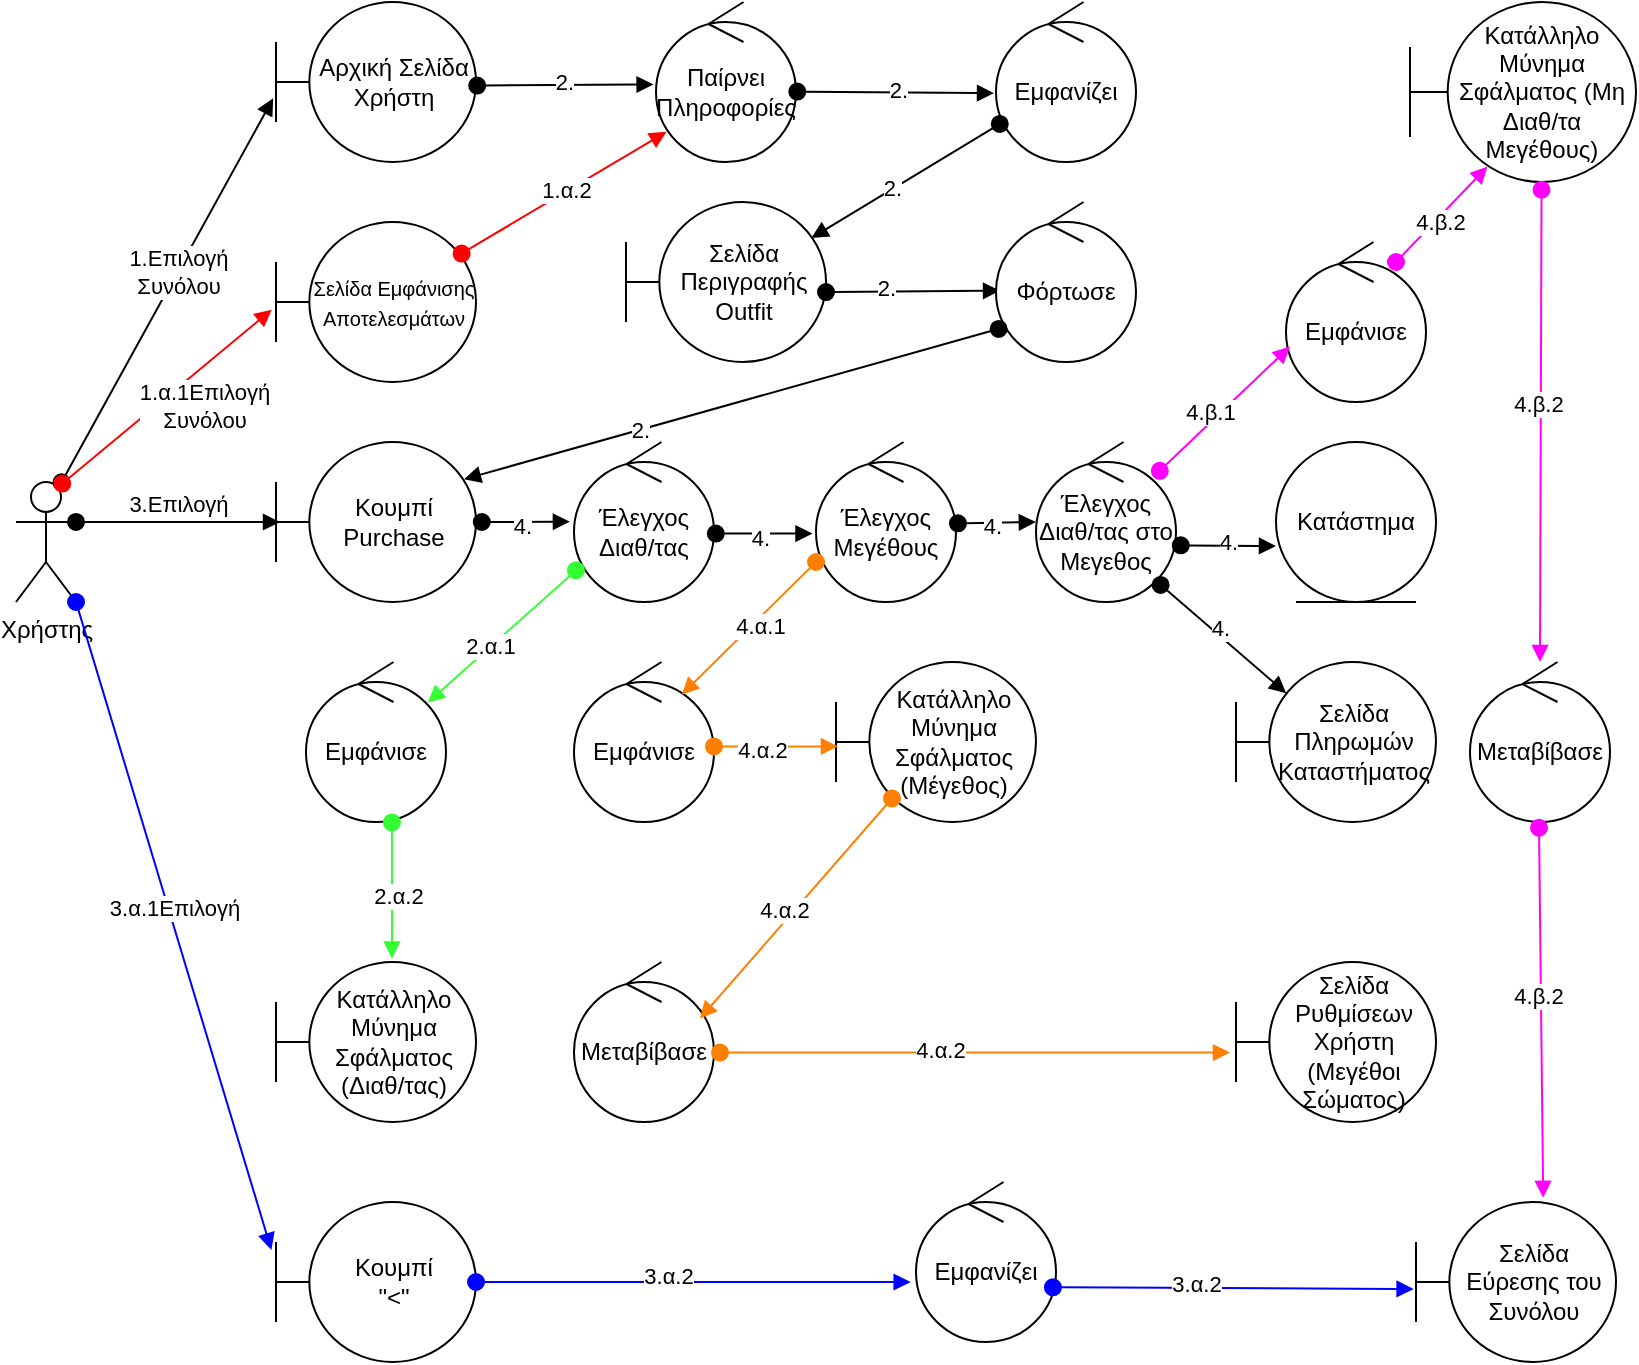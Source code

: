 <mxfile version="24.2.5" type="device">
  <diagram name="Σελίδα-1" id="c0uzWA4KZ7GL6QyTbvXv">
    <mxGraphModel dx="1290" dy="629" grid="1" gridSize="10" guides="1" tooltips="1" connect="1" arrows="1" fold="1" page="1" pageScale="1" pageWidth="827" pageHeight="1169" math="0" shadow="0">
      <root>
        <mxCell id="0" />
        <mxCell id="1" parent="0" />
        <mxCell id="ossWkHLXNniP_KbDqP73-1" value="Χρήστης" style="shape=umlActor;verticalLabelPosition=bottom;verticalAlign=top;html=1;" parent="1" vertex="1">
          <mxGeometry x="30" y="280" width="30" height="60" as="geometry" />
        </mxCell>
        <mxCell id="ossWkHLXNniP_KbDqP73-4" value="Αρχική Σελίδα&lt;br&gt;Χρήστη" style="shape=umlBoundary;whiteSpace=wrap;html=1;" parent="1" vertex="1">
          <mxGeometry x="160" y="40" width="100" height="80" as="geometry" />
        </mxCell>
        <mxCell id="ossWkHLXNniP_KbDqP73-6" value="Εμφανίζει" style="ellipse;shape=umlControl;whiteSpace=wrap;html=1;" parent="1" vertex="1">
          <mxGeometry x="520" y="40" width="70" height="80" as="geometry" />
        </mxCell>
        <mxCell id="ossWkHLXNniP_KbDqP73-8" value="Σελίδα Περιγραφής Outfit" style="shape=umlBoundary;whiteSpace=wrap;html=1;" parent="1" vertex="1">
          <mxGeometry x="335" y="140" width="100" height="80" as="geometry" />
        </mxCell>
        <mxCell id="6vYfxs9B-7xquveqUcep-1" value="Παίρνει Πληροφορίες" style="ellipse;shape=umlControl;whiteSpace=wrap;html=1;" parent="1" vertex="1">
          <mxGeometry x="350" y="40" width="70" height="80" as="geometry" />
        </mxCell>
        <mxCell id="6vYfxs9B-7xquveqUcep-4" value="" style="html=1;verticalAlign=bottom;startArrow=oval;startFill=1;endArrow=block;startSize=8;curved=0;rounded=0;exitX=1.009;exitY=0.56;exitDx=0;exitDy=0;exitPerimeter=0;entryX=-0.014;entryY=0.57;entryDx=0;entryDy=0;entryPerimeter=0;" parent="1" source="6vYfxs9B-7xquveqUcep-1" target="ossWkHLXNniP_KbDqP73-6" edge="1">
          <mxGeometry width="60" relative="1" as="geometry">
            <mxPoint x="281" y="92" as="sourcePoint" />
            <mxPoint x="360" y="92" as="targetPoint" />
          </mxGeometry>
        </mxCell>
        <mxCell id="6vYfxs9B-7xquveqUcep-52" value="2." style="edgeLabel;html=1;align=center;verticalAlign=middle;resizable=0;points=[];" parent="6vYfxs9B-7xquveqUcep-4" vertex="1" connectable="0">
          <mxGeometry x="0.021" y="1" relative="1" as="geometry">
            <mxPoint as="offset" />
          </mxGeometry>
        </mxCell>
        <mxCell id="6vYfxs9B-7xquveqUcep-6" value="Κουμπί Purchase" style="shape=umlBoundary;whiteSpace=wrap;html=1;" parent="1" vertex="1">
          <mxGeometry x="160" y="260" width="100" height="80" as="geometry" />
        </mxCell>
        <mxCell id="6vYfxs9B-7xquveqUcep-9" value="" style="html=1;verticalAlign=bottom;startArrow=oval;startFill=1;endArrow=block;startSize=8;curved=0;rounded=0;exitX=1;exitY=0.563;exitDx=0;exitDy=0;exitPerimeter=0;entryX=0.029;entryY=0.554;entryDx=0;entryDy=0;entryPerimeter=0;" parent="1" source="ossWkHLXNniP_KbDqP73-8" target="6vYfxs9B-7xquveqUcep-10" edge="1">
          <mxGeometry width="60" relative="1" as="geometry">
            <mxPoint x="280" y="190" as="sourcePoint" />
            <mxPoint x="460" y="190" as="targetPoint" />
          </mxGeometry>
        </mxCell>
        <mxCell id="6vYfxs9B-7xquveqUcep-54" value="2." style="edgeLabel;html=1;align=center;verticalAlign=middle;resizable=0;points=[];" parent="6vYfxs9B-7xquveqUcep-9" vertex="1" connectable="0">
          <mxGeometry x="-0.311" y="2" relative="1" as="geometry">
            <mxPoint as="offset" />
          </mxGeometry>
        </mxCell>
        <mxCell id="6vYfxs9B-7xquveqUcep-10" value="Φόρτωσε" style="ellipse;shape=umlControl;whiteSpace=wrap;html=1;" parent="1" vertex="1">
          <mxGeometry x="520" y="140" width="70" height="80" as="geometry" />
        </mxCell>
        <mxCell id="6vYfxs9B-7xquveqUcep-11" value="" style="html=1;verticalAlign=bottom;startArrow=oval;startFill=1;endArrow=block;startSize=8;curved=0;rounded=0;exitX=0.019;exitY=0.793;exitDx=0;exitDy=0;exitPerimeter=0;entryX=0.94;entryY=0.233;entryDx=0;entryDy=0;entryPerimeter=0;" parent="1" source="6vYfxs9B-7xquveqUcep-10" target="6vYfxs9B-7xquveqUcep-6" edge="1">
          <mxGeometry width="60" relative="1" as="geometry">
            <mxPoint x="320" y="280" as="sourcePoint" />
            <mxPoint x="380" y="280" as="targetPoint" />
          </mxGeometry>
        </mxCell>
        <mxCell id="6vYfxs9B-7xquveqUcep-55" value="2." style="edgeLabel;html=1;align=center;verticalAlign=middle;resizable=0;points=[];" parent="6vYfxs9B-7xquveqUcep-11" vertex="1" connectable="0">
          <mxGeometry x="0.343" relative="1" as="geometry">
            <mxPoint as="offset" />
          </mxGeometry>
        </mxCell>
        <mxCell id="6vYfxs9B-7xquveqUcep-12" value="3.Επιλογή" style="html=1;verticalAlign=bottom;startArrow=oval;startFill=1;endArrow=block;startSize=8;curved=0;rounded=0;exitX=1;exitY=0.333;exitDx=0;exitDy=0;exitPerimeter=0;entryX=0.02;entryY=0.5;entryDx=0;entryDy=0;entryPerimeter=0;" parent="1" source="ossWkHLXNniP_KbDqP73-1" target="6vYfxs9B-7xquveqUcep-6" edge="1">
          <mxGeometry width="60" relative="1" as="geometry">
            <mxPoint x="80" y="320" as="sourcePoint" />
            <mxPoint x="140" y="320" as="targetPoint" />
          </mxGeometry>
        </mxCell>
        <mxCell id="6vYfxs9B-7xquveqUcep-13" value="" style="html=1;verticalAlign=bottom;startArrow=oval;startFill=1;endArrow=block;startSize=8;curved=0;rounded=0;exitX=1.029;exitY=0.5;exitDx=0;exitDy=0;exitPerimeter=0;entryX=-0.029;entryY=0.498;entryDx=0;entryDy=0;entryPerimeter=0;" parent="1" source="6vYfxs9B-7xquveqUcep-6" target="6vYfxs9B-7xquveqUcep-61" edge="1">
          <mxGeometry width="60" relative="1" as="geometry">
            <mxPoint x="280" y="300" as="sourcePoint" />
            <mxPoint x="320" y="300" as="targetPoint" />
          </mxGeometry>
        </mxCell>
        <mxCell id="6vYfxs9B-7xquveqUcep-56" value="4." style="edgeLabel;html=1;align=center;verticalAlign=middle;resizable=0;points=[];" parent="6vYfxs9B-7xquveqUcep-13" vertex="1" connectable="0">
          <mxGeometry x="-0.086" y="-2" relative="1" as="geometry">
            <mxPoint as="offset" />
          </mxGeometry>
        </mxCell>
        <mxCell id="6vYfxs9B-7xquveqUcep-14" value="Έλεγχος Μεγέθους" style="ellipse;shape=umlControl;whiteSpace=wrap;html=1;" parent="1" vertex="1">
          <mxGeometry x="430" y="260" width="70" height="80" as="geometry" />
        </mxCell>
        <mxCell id="6vYfxs9B-7xquveqUcep-15" value="" style="html=1;verticalAlign=bottom;startArrow=oval;startFill=1;endArrow=block;startSize=8;curved=0;rounded=0;exitX=0.027;exitY=0.762;exitDx=0;exitDy=0;exitPerimeter=0;entryX=0.927;entryY=0.225;entryDx=0;entryDy=0;entryPerimeter=0;" parent="1" source="ossWkHLXNniP_KbDqP73-6" target="ossWkHLXNniP_KbDqP73-8" edge="1">
          <mxGeometry width="60" relative="1" as="geometry">
            <mxPoint x="280" y="200" as="sourcePoint" />
            <mxPoint x="482" y="199" as="targetPoint" />
          </mxGeometry>
        </mxCell>
        <mxCell id="6vYfxs9B-7xquveqUcep-53" value="2." style="edgeLabel;html=1;align=center;verticalAlign=middle;resizable=0;points=[];" parent="6vYfxs9B-7xquveqUcep-15" vertex="1" connectable="0">
          <mxGeometry x="0.137" y="-1" relative="1" as="geometry">
            <mxPoint as="offset" />
          </mxGeometry>
        </mxCell>
        <mxCell id="6vYfxs9B-7xquveqUcep-16" value="" style="html=1;verticalAlign=bottom;startArrow=oval;startFill=1;endArrow=block;startSize=8;curved=0;rounded=0;entryX=-0.001;entryY=0.5;entryDx=0;entryDy=0;entryPerimeter=0;exitX=1.014;exitY=0.508;exitDx=0;exitDy=0;exitPerimeter=0;strokeColor=default;" parent="1" source="6vYfxs9B-7xquveqUcep-14" target="6vYfxs9B-7xquveqUcep-17" edge="1">
          <mxGeometry width="60" relative="1" as="geometry">
            <mxPoint x="440" y="300" as="sourcePoint" />
            <mxPoint x="500" y="300" as="targetPoint" />
          </mxGeometry>
        </mxCell>
        <mxCell id="6vYfxs9B-7xquveqUcep-57" value="4." style="edgeLabel;html=1;align=center;verticalAlign=middle;resizable=0;points=[];" parent="6vYfxs9B-7xquveqUcep-16" vertex="1" connectable="0">
          <mxGeometry x="-0.16" y="-1" relative="1" as="geometry">
            <mxPoint as="offset" />
          </mxGeometry>
        </mxCell>
        <mxCell id="6vYfxs9B-7xquveqUcep-17" value="Έλεγχος Διαθ/τας στο Μεγεθος" style="ellipse;shape=umlControl;whiteSpace=wrap;html=1;" parent="1" vertex="1">
          <mxGeometry x="540" y="260" width="70" height="80" as="geometry" />
        </mxCell>
        <mxCell id="6vYfxs9B-7xquveqUcep-19" value="" style="html=1;verticalAlign=bottom;startArrow=oval;startFill=1;endArrow=block;startSize=8;curved=0;rounded=0;exitX=0.759;exitY=0.002;exitDx=0;exitDy=0;exitPerimeter=0;entryX=-0.014;entryY=0.602;entryDx=0;entryDy=0;entryPerimeter=0;" parent="1" source="ossWkHLXNniP_KbDqP73-1" target="ossWkHLXNniP_KbDqP73-4" edge="1">
          <mxGeometry width="60" relative="1" as="geometry">
            <mxPoint x="50" y="250" as="sourcePoint" />
            <mxPoint x="130" y="250" as="targetPoint" />
          </mxGeometry>
        </mxCell>
        <mxCell id="6vYfxs9B-7xquveqUcep-31" value="1.Επιλογή&lt;br&gt;Συνόλου" style="edgeLabel;html=1;align=center;verticalAlign=middle;resizable=0;points=[];" parent="6vYfxs9B-7xquveqUcep-19" vertex="1" connectable="0">
          <mxGeometry x="0.093" relative="1" as="geometry">
            <mxPoint as="offset" />
          </mxGeometry>
        </mxCell>
        <mxCell id="6vYfxs9B-7xquveqUcep-20" value="Κατάστημα" style="ellipse;shape=umlEntity;whiteSpace=wrap;html=1;" parent="1" vertex="1">
          <mxGeometry x="660" y="260" width="80" height="80" as="geometry" />
        </mxCell>
        <mxCell id="6vYfxs9B-7xquveqUcep-21" value="" style="html=1;verticalAlign=bottom;startArrow=oval;startFill=1;endArrow=block;startSize=8;curved=0;rounded=0;exitX=1.034;exitY=0.646;exitDx=0;exitDy=0;exitPerimeter=0;" parent="1" source="6vYfxs9B-7xquveqUcep-17" edge="1">
          <mxGeometry width="60" relative="1" as="geometry">
            <mxPoint x="600" y="310" as="sourcePoint" />
            <mxPoint x="660" y="312" as="targetPoint" />
          </mxGeometry>
        </mxCell>
        <mxCell id="6vYfxs9B-7xquveqUcep-59" value="4." style="edgeLabel;html=1;align=center;verticalAlign=middle;resizable=0;points=[];" parent="6vYfxs9B-7xquveqUcep-21" vertex="1" connectable="0">
          <mxGeometry x="-0.492" y="1" relative="1" as="geometry">
            <mxPoint x="11" y="-1" as="offset" />
          </mxGeometry>
        </mxCell>
        <mxCell id="6vYfxs9B-7xquveqUcep-22" value="Σελίδα Πληρωμών Καταστήματος" style="shape=umlBoundary;whiteSpace=wrap;html=1;" parent="1" vertex="1">
          <mxGeometry x="640" y="370" width="100" height="80" as="geometry" />
        </mxCell>
        <mxCell id="6vYfxs9B-7xquveqUcep-23" value="" style="html=1;verticalAlign=bottom;startArrow=oval;startFill=1;endArrow=block;startSize=8;curved=0;rounded=0;exitX=0.89;exitY=0.893;exitDx=0;exitDy=0;exitPerimeter=0;entryX=0.251;entryY=0.195;entryDx=0;entryDy=0;entryPerimeter=0;" parent="1" source="6vYfxs9B-7xquveqUcep-17" target="6vYfxs9B-7xquveqUcep-22" edge="1">
          <mxGeometry width="60" relative="1" as="geometry">
            <mxPoint x="552" y="342" as="sourcePoint" />
            <mxPoint x="660" y="376" as="targetPoint" />
          </mxGeometry>
        </mxCell>
        <mxCell id="6vYfxs9B-7xquveqUcep-58" value="4." style="edgeLabel;html=1;align=center;verticalAlign=middle;resizable=0;points=[];" parent="6vYfxs9B-7xquveqUcep-23" vertex="1" connectable="0">
          <mxGeometry x="-0.129" y="3" relative="1" as="geometry">
            <mxPoint as="offset" />
          </mxGeometry>
        </mxCell>
        <mxCell id="6vYfxs9B-7xquveqUcep-25" value="&lt;font style=&quot;font-size: 10px;&quot;&gt;Σελίδα Εμφάνισης Αποτελεσμάτων&lt;/font&gt;" style="shape=umlBoundary;whiteSpace=wrap;html=1;" parent="1" vertex="1">
          <mxGeometry x="160" y="150" width="100" height="80" as="geometry" />
        </mxCell>
        <mxCell id="6vYfxs9B-7xquveqUcep-27" value="" style="html=1;verticalAlign=bottom;startArrow=oval;startFill=1;endArrow=block;startSize=8;curved=0;rounded=0;exitX=0.771;exitY=0.013;exitDx=0;exitDy=0;exitPerimeter=0;entryX=-0.021;entryY=0.548;entryDx=0;entryDy=0;entryPerimeter=0;strokeColor=#FF0000;" parent="1" source="ossWkHLXNniP_KbDqP73-1" target="6vYfxs9B-7xquveqUcep-25" edge="1">
          <mxGeometry width="60" relative="1" as="geometry">
            <mxPoint x="63" y="290" as="sourcePoint" />
            <mxPoint x="179" y="98" as="targetPoint" />
          </mxGeometry>
        </mxCell>
        <mxCell id="6vYfxs9B-7xquveqUcep-30" value="1.α.1Επιλογή&lt;br&gt;Συνόλου" style="edgeLabel;html=1;align=center;verticalAlign=middle;resizable=0;points=[];" parent="6vYfxs9B-7xquveqUcep-27" vertex="1" connectable="0">
          <mxGeometry x="0.207" y="2" relative="1" as="geometry">
            <mxPoint x="9" y="15" as="offset" />
          </mxGeometry>
        </mxCell>
        <mxCell id="6vYfxs9B-7xquveqUcep-32" value="" style="html=1;verticalAlign=bottom;startArrow=oval;startFill=1;endArrow=block;startSize=8;curved=0;rounded=0;exitX=0.928;exitY=0.197;exitDx=0;exitDy=0;exitPerimeter=0;entryX=0.075;entryY=0.811;entryDx=0;entryDy=0;entryPerimeter=0;strokeColor=#FF0000;" parent="1" source="6vYfxs9B-7xquveqUcep-25" target="6vYfxs9B-7xquveqUcep-1" edge="1">
          <mxGeometry width="60" relative="1" as="geometry">
            <mxPoint x="280" y="140" as="sourcePoint" />
            <mxPoint x="340" y="140" as="targetPoint" />
          </mxGeometry>
        </mxCell>
        <mxCell id="6vYfxs9B-7xquveqUcep-60" value="1.α.2" style="edgeLabel;html=1;align=center;verticalAlign=middle;resizable=0;points=[];" parent="6vYfxs9B-7xquveqUcep-32" vertex="1" connectable="0">
          <mxGeometry x="0.023" y="1" relative="1" as="geometry">
            <mxPoint as="offset" />
          </mxGeometry>
        </mxCell>
        <mxCell id="6vYfxs9B-7xquveqUcep-35" value="Κατάλληλο Μύνημα Σφάλματος (Μη Διαθ/τα Μεγέθους)" style="shape=umlBoundary;whiteSpace=wrap;html=1;" parent="1" vertex="1">
          <mxGeometry x="727" y="40" width="113" height="90" as="geometry" />
        </mxCell>
        <mxCell id="6vYfxs9B-7xquveqUcep-36" value="Κουμπί &lt;br&gt;&quot;&amp;lt;&quot;" style="shape=umlBoundary;whiteSpace=wrap;html=1;" parent="1" vertex="1">
          <mxGeometry x="160" y="640" width="100" height="80" as="geometry" />
        </mxCell>
        <mxCell id="6vYfxs9B-7xquveqUcep-37" value="3.α.1Επιλογή" style="html=1;verticalAlign=bottom;startArrow=oval;startFill=1;endArrow=block;startSize=8;curved=0;rounded=0;exitX=1;exitY=1;exitDx=0;exitDy=0;exitPerimeter=0;entryX=-0.023;entryY=0.3;entryDx=0;entryDy=0;entryPerimeter=0;strokeColor=#0000FF;" parent="1" source="ossWkHLXNniP_KbDqP73-1" target="6vYfxs9B-7xquveqUcep-36" edge="1">
          <mxGeometry width="60" relative="1" as="geometry">
            <mxPoint x="80" y="420" as="sourcePoint" />
            <mxPoint x="140" y="420" as="targetPoint" />
          </mxGeometry>
        </mxCell>
        <mxCell id="6vYfxs9B-7xquveqUcep-38" value="Εμφανίζει" style="ellipse;shape=umlControl;whiteSpace=wrap;html=1;" parent="1" vertex="1">
          <mxGeometry x="480" y="630" width="70" height="80" as="geometry" />
        </mxCell>
        <mxCell id="6vYfxs9B-7xquveqUcep-39" value="" style="html=1;verticalAlign=bottom;startArrow=oval;startFill=1;endArrow=block;startSize=8;curved=0;rounded=0;entryX=-0.038;entryY=0.625;entryDx=0;entryDy=0;entryPerimeter=0;strokeColor=#0000FF;" parent="1" source="6vYfxs9B-7xquveqUcep-36" target="6vYfxs9B-7xquveqUcep-38" edge="1">
          <mxGeometry width="60" relative="1" as="geometry">
            <mxPoint x="270" y="520" as="sourcePoint" />
            <mxPoint x="330" y="520" as="targetPoint" />
          </mxGeometry>
        </mxCell>
        <mxCell id="6vYfxs9B-7xquveqUcep-86" value="3.α.2" style="edgeLabel;html=1;align=center;verticalAlign=middle;resizable=0;points=[];" parent="6vYfxs9B-7xquveqUcep-39" vertex="1" connectable="0">
          <mxGeometry x="-0.116" y="3" relative="1" as="geometry">
            <mxPoint as="offset" />
          </mxGeometry>
        </mxCell>
        <mxCell id="6vYfxs9B-7xquveqUcep-40" value="Σελίδα Εύρεσης του Συνόλου" style="shape=umlBoundary;whiteSpace=wrap;html=1;" parent="1" vertex="1">
          <mxGeometry x="730" y="640" width="100" height="80" as="geometry" />
        </mxCell>
        <mxCell id="6vYfxs9B-7xquveqUcep-41" value="" style="html=1;verticalAlign=bottom;startArrow=oval;startFill=1;endArrow=block;startSize=8;curved=0;rounded=0;exitX=0.978;exitY=0.658;exitDx=0;exitDy=0;exitPerimeter=0;entryX=-0.012;entryY=0.544;entryDx=0;entryDy=0;entryPerimeter=0;strokeColor=#0000FF;" parent="1" source="6vYfxs9B-7xquveqUcep-38" target="6vYfxs9B-7xquveqUcep-40" edge="1">
          <mxGeometry width="60" relative="1" as="geometry">
            <mxPoint x="440" y="510" as="sourcePoint" />
            <mxPoint x="500" y="510" as="targetPoint" />
          </mxGeometry>
        </mxCell>
        <mxCell id="6vYfxs9B-7xquveqUcep-87" value="3.α.2" style="edgeLabel;html=1;align=center;verticalAlign=middle;resizable=0;points=[];" parent="6vYfxs9B-7xquveqUcep-41" vertex="1" connectable="0">
          <mxGeometry x="-0.207" y="2" relative="1" as="geometry">
            <mxPoint as="offset" />
          </mxGeometry>
        </mxCell>
        <mxCell id="6vYfxs9B-7xquveqUcep-45" value="Μεταβίβασε" style="ellipse;shape=umlControl;whiteSpace=wrap;html=1;" parent="1" vertex="1">
          <mxGeometry x="309.0" y="520" width="70" height="80" as="geometry" />
        </mxCell>
        <mxCell id="6vYfxs9B-7xquveqUcep-46" value="Σελίδα Ρυθμίσεων Χρήστη (Μεγέθοι&lt;br&gt;Σώματος)" style="shape=umlBoundary;whiteSpace=wrap;html=1;" parent="1" vertex="1">
          <mxGeometry x="640" y="520" width="100" height="80" as="geometry" />
        </mxCell>
        <mxCell id="6vYfxs9B-7xquveqUcep-50" value="" style="html=1;verticalAlign=bottom;startArrow=oval;startFill=1;endArrow=block;startSize=8;curved=0;rounded=0;exitX=1.006;exitY=0.522;exitDx=0;exitDy=0;exitPerimeter=0;entryX=-0.017;entryY=0.515;entryDx=0;entryDy=0;entryPerimeter=0;" parent="1" source="ossWkHLXNniP_KbDqP73-4" target="6vYfxs9B-7xquveqUcep-1" edge="1">
          <mxGeometry width="60" relative="1" as="geometry">
            <mxPoint x="431" y="95" as="sourcePoint" />
            <mxPoint x="529" y="96" as="targetPoint" />
          </mxGeometry>
        </mxCell>
        <mxCell id="6vYfxs9B-7xquveqUcep-51" value="2." style="edgeLabel;html=1;align=center;verticalAlign=middle;resizable=0;points=[];rotation=0;" parent="6vYfxs9B-7xquveqUcep-50" vertex="1" connectable="0">
          <mxGeometry x="-0.291" y="1" relative="1" as="geometry">
            <mxPoint x="12" y="-1" as="offset" />
          </mxGeometry>
        </mxCell>
        <mxCell id="6vYfxs9B-7xquveqUcep-61" value="&lt;font style=&quot;font-size: 12px;&quot;&gt;Έλεγχος Διαθ/τας&lt;/font&gt;" style="ellipse;shape=umlControl;whiteSpace=wrap;html=1;" parent="1" vertex="1">
          <mxGeometry x="309" y="260" width="70" height="80" as="geometry" />
        </mxCell>
        <mxCell id="6vYfxs9B-7xquveqUcep-64" value="" style="html=1;verticalAlign=bottom;startArrow=oval;startFill=1;endArrow=block;startSize=8;curved=0;rounded=0;exitX=1.013;exitY=0.572;exitDx=0;exitDy=0;exitPerimeter=0;entryX=-0.025;entryY=0.572;entryDx=0;entryDy=0;entryPerimeter=0;" parent="1" source="6vYfxs9B-7xquveqUcep-61" target="6vYfxs9B-7xquveqUcep-14" edge="1">
          <mxGeometry width="60" relative="1" as="geometry">
            <mxPoint x="390" y="299.63" as="sourcePoint" />
            <mxPoint x="435" y="299.63" as="targetPoint" />
          </mxGeometry>
        </mxCell>
        <mxCell id="6vYfxs9B-7xquveqUcep-65" value="4." style="edgeLabel;html=1;align=center;verticalAlign=middle;resizable=0;points=[];" parent="6vYfxs9B-7xquveqUcep-64" vertex="1" connectable="0">
          <mxGeometry x="-0.086" y="-2" relative="1" as="geometry">
            <mxPoint as="offset" />
          </mxGeometry>
        </mxCell>
        <mxCell id="6vYfxs9B-7xquveqUcep-66" value="Κατάλληλο Μύνημα Σφάλματος (Διαθ/τας)" style="shape=umlBoundary;whiteSpace=wrap;html=1;" parent="1" vertex="1">
          <mxGeometry x="160" y="520" width="100" height="80" as="geometry" />
        </mxCell>
        <mxCell id="6vYfxs9B-7xquveqUcep-67" value="" style="html=1;verticalAlign=bottom;startArrow=oval;startFill=1;endArrow=block;startSize=8;curved=0;rounded=0;exitX=0.014;exitY=0.802;exitDx=0;exitDy=0;exitPerimeter=0;strokeColor=#33FF33;entryX=0.871;entryY=0.253;entryDx=0;entryDy=0;entryPerimeter=0;" parent="1" source="6vYfxs9B-7xquveqUcep-61" target="6vYfxs9B-7xquveqUcep-89" edge="1">
          <mxGeometry width="60" relative="1" as="geometry">
            <mxPoint x="440" y="335" as="sourcePoint" />
            <mxPoint x="250" y="390" as="targetPoint" />
          </mxGeometry>
        </mxCell>
        <mxCell id="6vYfxs9B-7xquveqUcep-69" value="2.α.1" style="edgeLabel;html=1;align=center;verticalAlign=middle;resizable=0;points=[];" parent="6vYfxs9B-7xquveqUcep-67" vertex="1" connectable="0">
          <mxGeometry x="0.217" y="3" relative="1" as="geometry">
            <mxPoint y="-5" as="offset" />
          </mxGeometry>
        </mxCell>
        <mxCell id="6vYfxs9B-7xquveqUcep-72" value="Εμφάνισε" style="ellipse;shape=umlControl;whiteSpace=wrap;html=1;" parent="1" vertex="1">
          <mxGeometry x="665" y="160" width="70" height="80" as="geometry" />
        </mxCell>
        <mxCell id="6vYfxs9B-7xquveqUcep-73" value="" style="html=1;verticalAlign=bottom;startArrow=oval;startFill=1;endArrow=block;startSize=8;curved=0;rounded=0;entryX=0.029;entryY=0.653;entryDx=0;entryDy=0;entryPerimeter=0;strokeColor=#FF00FF;" parent="1" source="6vYfxs9B-7xquveqUcep-17" target="6vYfxs9B-7xquveqUcep-72" edge="1">
          <mxGeometry width="60" relative="1" as="geometry">
            <mxPoint x="610" y="240" as="sourcePoint" />
            <mxPoint x="670" y="240" as="targetPoint" />
          </mxGeometry>
        </mxCell>
        <mxCell id="6vYfxs9B-7xquveqUcep-93" value="4.β.1" style="edgeLabel;html=1;align=center;verticalAlign=middle;resizable=0;points=[];" parent="6vYfxs9B-7xquveqUcep-73" vertex="1" connectable="0">
          <mxGeometry x="-0.159" y="5" relative="1" as="geometry">
            <mxPoint x="1" as="offset" />
          </mxGeometry>
        </mxCell>
        <mxCell id="6vYfxs9B-7xquveqUcep-74" value="" style="html=1;verticalAlign=bottom;startArrow=oval;startFill=1;endArrow=block;startSize=8;curved=0;rounded=0;entryX=0.343;entryY=0.914;entryDx=0;entryDy=0;entryPerimeter=0;strokeColor=#FF00FF;" parent="1" target="6vYfxs9B-7xquveqUcep-35" edge="1">
          <mxGeometry width="60" relative="1" as="geometry">
            <mxPoint x="720" y="170" as="sourcePoint" />
            <mxPoint x="670" y="160" as="targetPoint" />
          </mxGeometry>
        </mxCell>
        <mxCell id="6vYfxs9B-7xquveqUcep-94" value="4.β.2" style="edgeLabel;html=1;align=center;verticalAlign=middle;resizable=0;points=[];" parent="6vYfxs9B-7xquveqUcep-74" vertex="1" connectable="0">
          <mxGeometry x="-0.1" y="-2" relative="1" as="geometry">
            <mxPoint as="offset" />
          </mxGeometry>
        </mxCell>
        <mxCell id="6vYfxs9B-7xquveqUcep-75" value="Εμφάνισε" style="ellipse;shape=umlControl;whiteSpace=wrap;html=1;" parent="1" vertex="1">
          <mxGeometry x="309" y="370" width="70" height="80" as="geometry" />
        </mxCell>
        <mxCell id="6vYfxs9B-7xquveqUcep-76" value="Κατάλληλο Μύνημα Σφάλματος (Μέγεθος)" style="shape=umlBoundary;whiteSpace=wrap;html=1;" parent="1" vertex="1">
          <mxGeometry x="440" y="370" width="100" height="80" as="geometry" />
        </mxCell>
        <mxCell id="6vYfxs9B-7xquveqUcep-77" value="" style="html=1;verticalAlign=bottom;startArrow=oval;startFill=1;endArrow=block;startSize=8;curved=0;rounded=0;exitX=0;exitY=0.75;exitDx=0;exitDy=0;exitPerimeter=0;entryX=0.771;entryY=0.203;entryDx=0;entryDy=0;entryPerimeter=0;strokeColor=#FF8000;" parent="1" source="6vYfxs9B-7xquveqUcep-14" target="6vYfxs9B-7xquveqUcep-75" edge="1">
          <mxGeometry width="60" relative="1" as="geometry">
            <mxPoint x="380" y="360" as="sourcePoint" />
            <mxPoint x="440" y="360" as="targetPoint" />
          </mxGeometry>
        </mxCell>
        <mxCell id="6vYfxs9B-7xquveqUcep-82" value="4.α.1" style="edgeLabel;html=1;align=center;verticalAlign=middle;resizable=0;points=[];" parent="6vYfxs9B-7xquveqUcep-77" vertex="1" connectable="0">
          <mxGeometry x="-0.101" y="3" relative="1" as="geometry">
            <mxPoint as="offset" />
          </mxGeometry>
        </mxCell>
        <mxCell id="6vYfxs9B-7xquveqUcep-79" value="" style="html=1;verticalAlign=bottom;startArrow=oval;startFill=1;endArrow=block;startSize=8;curved=0;rounded=0;exitX=1;exitY=0.528;exitDx=0;exitDy=0;exitPerimeter=0;entryX=0.01;entryY=0.528;entryDx=0;entryDy=0;entryPerimeter=0;strokeColor=#FF8000;" parent="1" source="6vYfxs9B-7xquveqUcep-75" target="6vYfxs9B-7xquveqUcep-76" edge="1">
          <mxGeometry width="60" relative="1" as="geometry">
            <mxPoint x="440" y="330" as="sourcePoint" />
            <mxPoint x="373" y="386" as="targetPoint" />
          </mxGeometry>
        </mxCell>
        <mxCell id="6vYfxs9B-7xquveqUcep-83" value="4.α.2" style="edgeLabel;html=1;align=center;verticalAlign=middle;resizable=0;points=[];" parent="6vYfxs9B-7xquveqUcep-79" vertex="1" connectable="0">
          <mxGeometry x="-0.226" y="-2" relative="1" as="geometry">
            <mxPoint as="offset" />
          </mxGeometry>
        </mxCell>
        <mxCell id="6vYfxs9B-7xquveqUcep-80" value="" style="html=1;verticalAlign=bottom;startArrow=oval;startFill=1;endArrow=block;startSize=8;curved=0;rounded=0;exitX=0.28;exitY=0.853;exitDx=0;exitDy=0;exitPerimeter=0;entryX=0.9;entryY=0.353;entryDx=0;entryDy=0;entryPerimeter=0;strokeColor=#FF8000;" parent="1" source="6vYfxs9B-7xquveqUcep-76" target="6vYfxs9B-7xquveqUcep-45" edge="1">
          <mxGeometry width="60" relative="1" as="geometry">
            <mxPoint x="440" y="330" as="sourcePoint" />
            <mxPoint x="373" y="386" as="targetPoint" />
          </mxGeometry>
        </mxCell>
        <mxCell id="6vYfxs9B-7xquveqUcep-84" value="4.α.2" style="edgeLabel;html=1;align=center;verticalAlign=middle;resizable=0;points=[];" parent="6vYfxs9B-7xquveqUcep-80" vertex="1" connectable="0">
          <mxGeometry x="0.061" y="-4" relative="1" as="geometry">
            <mxPoint as="offset" />
          </mxGeometry>
        </mxCell>
        <mxCell id="6vYfxs9B-7xquveqUcep-81" value="" style="html=1;verticalAlign=bottom;startArrow=oval;startFill=1;endArrow=block;startSize=8;curved=0;rounded=0;exitX=1.043;exitY=0.566;exitDx=0;exitDy=0;exitPerimeter=0;entryX=-0.03;entryY=0.566;entryDx=0;entryDy=0;entryPerimeter=0;strokeColor=#FF8000;" parent="1" source="6vYfxs9B-7xquveqUcep-45" target="6vYfxs9B-7xquveqUcep-46" edge="1">
          <mxGeometry width="60" relative="1" as="geometry">
            <mxPoint x="389" y="412" as="sourcePoint" />
            <mxPoint x="451" y="412" as="targetPoint" />
          </mxGeometry>
        </mxCell>
        <mxCell id="6vYfxs9B-7xquveqUcep-85" value="4.α.2" style="edgeLabel;html=1;align=center;verticalAlign=middle;resizable=0;points=[];" parent="6vYfxs9B-7xquveqUcep-81" vertex="1" connectable="0">
          <mxGeometry x="-0.137" y="2" relative="1" as="geometry">
            <mxPoint as="offset" />
          </mxGeometry>
        </mxCell>
        <mxCell id="6vYfxs9B-7xquveqUcep-89" value="Εμφάνισε" style="ellipse;shape=umlControl;whiteSpace=wrap;html=1;" parent="1" vertex="1">
          <mxGeometry x="175" y="370" width="70" height="80" as="geometry" />
        </mxCell>
        <mxCell id="6vYfxs9B-7xquveqUcep-90" value="" style="html=1;verticalAlign=bottom;startArrow=oval;startFill=1;endArrow=block;startSize=8;curved=0;rounded=0;exitX=0.614;exitY=1.003;exitDx=0;exitDy=0;exitPerimeter=0;strokeColor=#33FF33;entryX=0.58;entryY=-0.022;entryDx=0;entryDy=0;entryPerimeter=0;" parent="1" source="6vYfxs9B-7xquveqUcep-89" target="6vYfxs9B-7xquveqUcep-66" edge="1">
          <mxGeometry width="60" relative="1" as="geometry">
            <mxPoint x="331" y="334" as="sourcePoint" />
            <mxPoint x="240" y="450" as="targetPoint" />
          </mxGeometry>
        </mxCell>
        <mxCell id="6vYfxs9B-7xquveqUcep-91" value="2.α.2" style="edgeLabel;html=1;align=center;verticalAlign=middle;resizable=0;points=[];" parent="6vYfxs9B-7xquveqUcep-90" vertex="1" connectable="0">
          <mxGeometry x="0.217" y="3" relative="1" as="geometry">
            <mxPoint y="-5" as="offset" />
          </mxGeometry>
        </mxCell>
        <mxCell id="6vYfxs9B-7xquveqUcep-97" value="Μεταβίβασε" style="ellipse;shape=umlControl;whiteSpace=wrap;html=1;" parent="1" vertex="1">
          <mxGeometry x="757.0" y="370" width="70" height="80" as="geometry" />
        </mxCell>
        <mxCell id="6vYfxs9B-7xquveqUcep-98" value="" style="html=1;verticalAlign=bottom;startArrow=oval;startFill=1;endArrow=block;startSize=8;curved=0;rounded=0;strokeColor=#FF00FF;exitX=0.582;exitY=1.043;exitDx=0;exitDy=0;exitPerimeter=0;" parent="1" source="6vYfxs9B-7xquveqUcep-35" edge="1">
          <mxGeometry width="60" relative="1" as="geometry">
            <mxPoint x="730" y="180" as="sourcePoint" />
            <mxPoint x="792" y="370" as="targetPoint" />
          </mxGeometry>
        </mxCell>
        <mxCell id="6vYfxs9B-7xquveqUcep-99" value="4.β.2" style="edgeLabel;html=1;align=center;verticalAlign=middle;resizable=0;points=[];" parent="6vYfxs9B-7xquveqUcep-98" vertex="1" connectable="0">
          <mxGeometry x="-0.1" y="-2" relative="1" as="geometry">
            <mxPoint as="offset" />
          </mxGeometry>
        </mxCell>
        <mxCell id="6vYfxs9B-7xquveqUcep-100" value="" style="html=1;verticalAlign=bottom;startArrow=oval;startFill=1;endArrow=block;startSize=8;curved=0;rounded=0;strokeColor=#FF00FF;exitX=0.493;exitY=1.036;exitDx=0;exitDy=0;exitPerimeter=0;entryX=0.636;entryY=-0.026;entryDx=0;entryDy=0;entryPerimeter=0;" parent="1" source="6vYfxs9B-7xquveqUcep-97" target="6vYfxs9B-7xquveqUcep-40" edge="1">
          <mxGeometry width="60" relative="1" as="geometry">
            <mxPoint x="800" y="143" as="sourcePoint" />
            <mxPoint x="802" y="380" as="targetPoint" />
          </mxGeometry>
        </mxCell>
        <mxCell id="6vYfxs9B-7xquveqUcep-101" value="4.β.2" style="edgeLabel;html=1;align=center;verticalAlign=middle;resizable=0;points=[];" parent="6vYfxs9B-7xquveqUcep-100" vertex="1" connectable="0">
          <mxGeometry x="-0.1" y="-2" relative="1" as="geometry">
            <mxPoint as="offset" />
          </mxGeometry>
        </mxCell>
      </root>
    </mxGraphModel>
  </diagram>
</mxfile>
